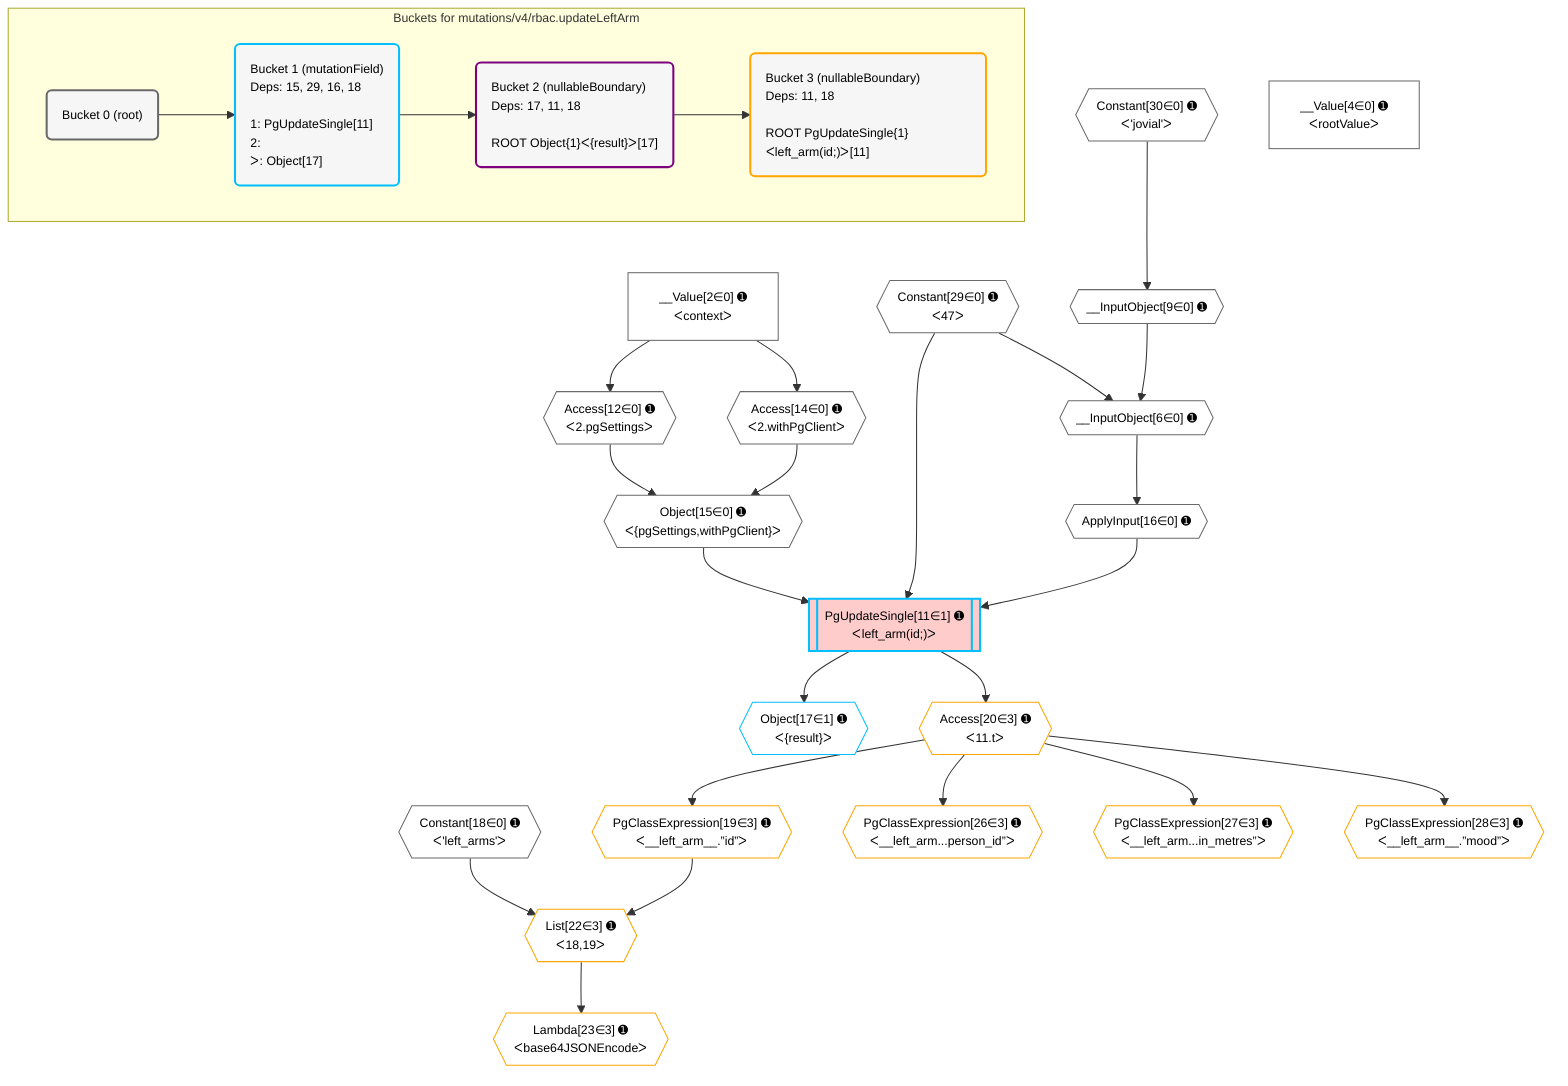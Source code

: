 %%{init: {'themeVariables': { 'fontSize': '12px'}}}%%
graph TD
    classDef path fill:#eee,stroke:#000,color:#000
    classDef plan fill:#fff,stroke-width:1px,color:#000
    classDef itemplan fill:#fff,stroke-width:2px,color:#000
    classDef unbatchedplan fill:#dff,stroke-width:1px,color:#000
    classDef sideeffectplan fill:#fcc,stroke-width:2px,color:#000
    classDef bucket fill:#f6f6f6,color:#000,stroke-width:2px,text-align:left

    subgraph "Buckets for mutations/v4/rbac.updateLeftArm"
    Bucket0("Bucket 0 (root)"):::bucket
    Bucket1("Bucket 1 (mutationField)<br />Deps: 15, 29, 16, 18<br /><br />1: PgUpdateSingle[11]<br />2: <br />ᐳ: Object[17]"):::bucket
    Bucket2("Bucket 2 (nullableBoundary)<br />Deps: 17, 11, 18<br /><br />ROOT Object{1}ᐸ{result}ᐳ[17]"):::bucket
    Bucket3("Bucket 3 (nullableBoundary)<br />Deps: 11, 18<br /><br />ROOT PgUpdateSingle{1}ᐸleft_arm(id;)ᐳ[11]"):::bucket
    end
    Bucket0 --> Bucket1
    Bucket1 --> Bucket2
    Bucket2 --> Bucket3

    %% plan dependencies
    __InputObject6{{"__InputObject[6∈0] ➊"}}:::plan
    Constant29{{"Constant[29∈0] ➊<br />ᐸ47ᐳ"}}:::plan
    __InputObject9{{"__InputObject[9∈0] ➊"}}:::plan
    Constant29 & __InputObject9 --> __InputObject6
    Object15{{"Object[15∈0] ➊<br />ᐸ{pgSettings,withPgClient}ᐳ"}}:::plan
    Access12{{"Access[12∈0] ➊<br />ᐸ2.pgSettingsᐳ"}}:::plan
    Access14{{"Access[14∈0] ➊<br />ᐸ2.withPgClientᐳ"}}:::plan
    Access12 & Access14 --> Object15
    Constant30{{"Constant[30∈0] ➊<br />ᐸ'jovial'ᐳ"}}:::plan
    Constant30 --> __InputObject9
    __Value2["__Value[2∈0] ➊<br />ᐸcontextᐳ"]:::plan
    __Value2 --> Access12
    __Value2 --> Access14
    ApplyInput16{{"ApplyInput[16∈0] ➊"}}:::plan
    __InputObject6 --> ApplyInput16
    __Value4["__Value[4∈0] ➊<br />ᐸrootValueᐳ"]:::plan
    Constant18{{"Constant[18∈0] ➊<br />ᐸ'left_arms'ᐳ"}}:::plan
    PgUpdateSingle11[["PgUpdateSingle[11∈1] ➊<br />ᐸleft_arm(id;)ᐳ"]]:::sideeffectplan
    Object15 & Constant29 & ApplyInput16 --> PgUpdateSingle11
    Object17{{"Object[17∈1] ➊<br />ᐸ{result}ᐳ"}}:::plan
    PgUpdateSingle11 --> Object17
    List22{{"List[22∈3] ➊<br />ᐸ18,19ᐳ"}}:::plan
    PgClassExpression19{{"PgClassExpression[19∈3] ➊<br />ᐸ__left_arm__.”id”ᐳ"}}:::plan
    Constant18 & PgClassExpression19 --> List22
    Access20{{"Access[20∈3] ➊<br />ᐸ11.tᐳ"}}:::plan
    Access20 --> PgClassExpression19
    PgUpdateSingle11 --> Access20
    Lambda23{{"Lambda[23∈3] ➊<br />ᐸbase64JSONEncodeᐳ"}}:::plan
    List22 --> Lambda23
    PgClassExpression26{{"PgClassExpression[26∈3] ➊<br />ᐸ__left_arm...person_id”ᐳ"}}:::plan
    Access20 --> PgClassExpression26
    PgClassExpression27{{"PgClassExpression[27∈3] ➊<br />ᐸ__left_arm...in_metres”ᐳ"}}:::plan
    Access20 --> PgClassExpression27
    PgClassExpression28{{"PgClassExpression[28∈3] ➊<br />ᐸ__left_arm__.”mood”ᐳ"}}:::plan
    Access20 --> PgClassExpression28

    %% define steps
    classDef bucket0 stroke:#696969
    class Bucket0,__Value2,__Value4,__InputObject6,__InputObject9,Access12,Access14,Object15,ApplyInput16,Constant18,Constant29,Constant30 bucket0
    classDef bucket1 stroke:#00bfff
    class Bucket1,PgUpdateSingle11,Object17 bucket1
    classDef bucket2 stroke:#7f007f
    class Bucket2 bucket2
    classDef bucket3 stroke:#ffa500
    class Bucket3,PgClassExpression19,Access20,List22,Lambda23,PgClassExpression26,PgClassExpression27,PgClassExpression28 bucket3
